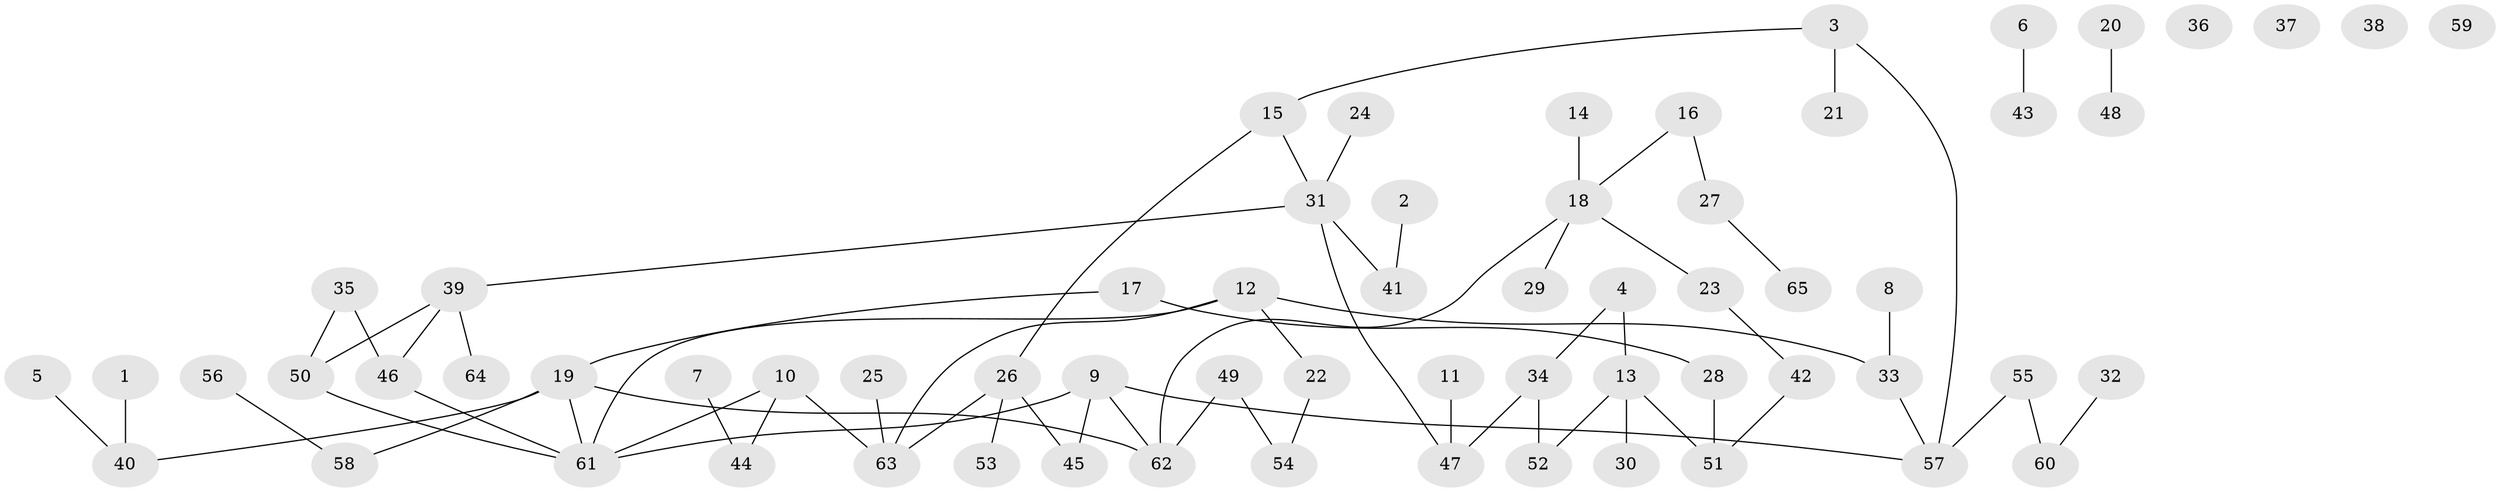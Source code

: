 // coarse degree distribution, {2: 0.2727272727272727, 1: 0.36363636363636365, 4: 0.06818181818181818, 0: 0.11363636363636363, 6: 0.045454545454545456, 3: 0.06818181818181818, 7: 0.022727272727272728, 9: 0.022727272727272728, 5: 0.022727272727272728}
// Generated by graph-tools (version 1.1) at 2025/23/03/03/25 07:23:28]
// undirected, 65 vertices, 70 edges
graph export_dot {
graph [start="1"]
  node [color=gray90,style=filled];
  1;
  2;
  3;
  4;
  5;
  6;
  7;
  8;
  9;
  10;
  11;
  12;
  13;
  14;
  15;
  16;
  17;
  18;
  19;
  20;
  21;
  22;
  23;
  24;
  25;
  26;
  27;
  28;
  29;
  30;
  31;
  32;
  33;
  34;
  35;
  36;
  37;
  38;
  39;
  40;
  41;
  42;
  43;
  44;
  45;
  46;
  47;
  48;
  49;
  50;
  51;
  52;
  53;
  54;
  55;
  56;
  57;
  58;
  59;
  60;
  61;
  62;
  63;
  64;
  65;
  1 -- 40;
  2 -- 41;
  3 -- 15;
  3 -- 21;
  3 -- 57;
  4 -- 13;
  4 -- 34;
  5 -- 40;
  6 -- 43;
  7 -- 44;
  8 -- 33;
  9 -- 45;
  9 -- 57;
  9 -- 61;
  9 -- 62;
  10 -- 44;
  10 -- 61;
  10 -- 63;
  11 -- 47;
  12 -- 22;
  12 -- 33;
  12 -- 61;
  12 -- 63;
  13 -- 30;
  13 -- 51;
  13 -- 52;
  14 -- 18;
  15 -- 26;
  15 -- 31;
  16 -- 18;
  16 -- 27;
  17 -- 19;
  17 -- 28;
  18 -- 23;
  18 -- 29;
  18 -- 62;
  19 -- 40;
  19 -- 58;
  19 -- 61;
  19 -- 62;
  20 -- 48;
  22 -- 54;
  23 -- 42;
  24 -- 31;
  25 -- 63;
  26 -- 45;
  26 -- 53;
  26 -- 63;
  27 -- 65;
  28 -- 51;
  31 -- 39;
  31 -- 41;
  31 -- 47;
  32 -- 60;
  33 -- 57;
  34 -- 47;
  34 -- 52;
  35 -- 46;
  35 -- 50;
  39 -- 46;
  39 -- 50;
  39 -- 64;
  42 -- 51;
  46 -- 61;
  49 -- 54;
  49 -- 62;
  50 -- 61;
  55 -- 57;
  55 -- 60;
  56 -- 58;
}
